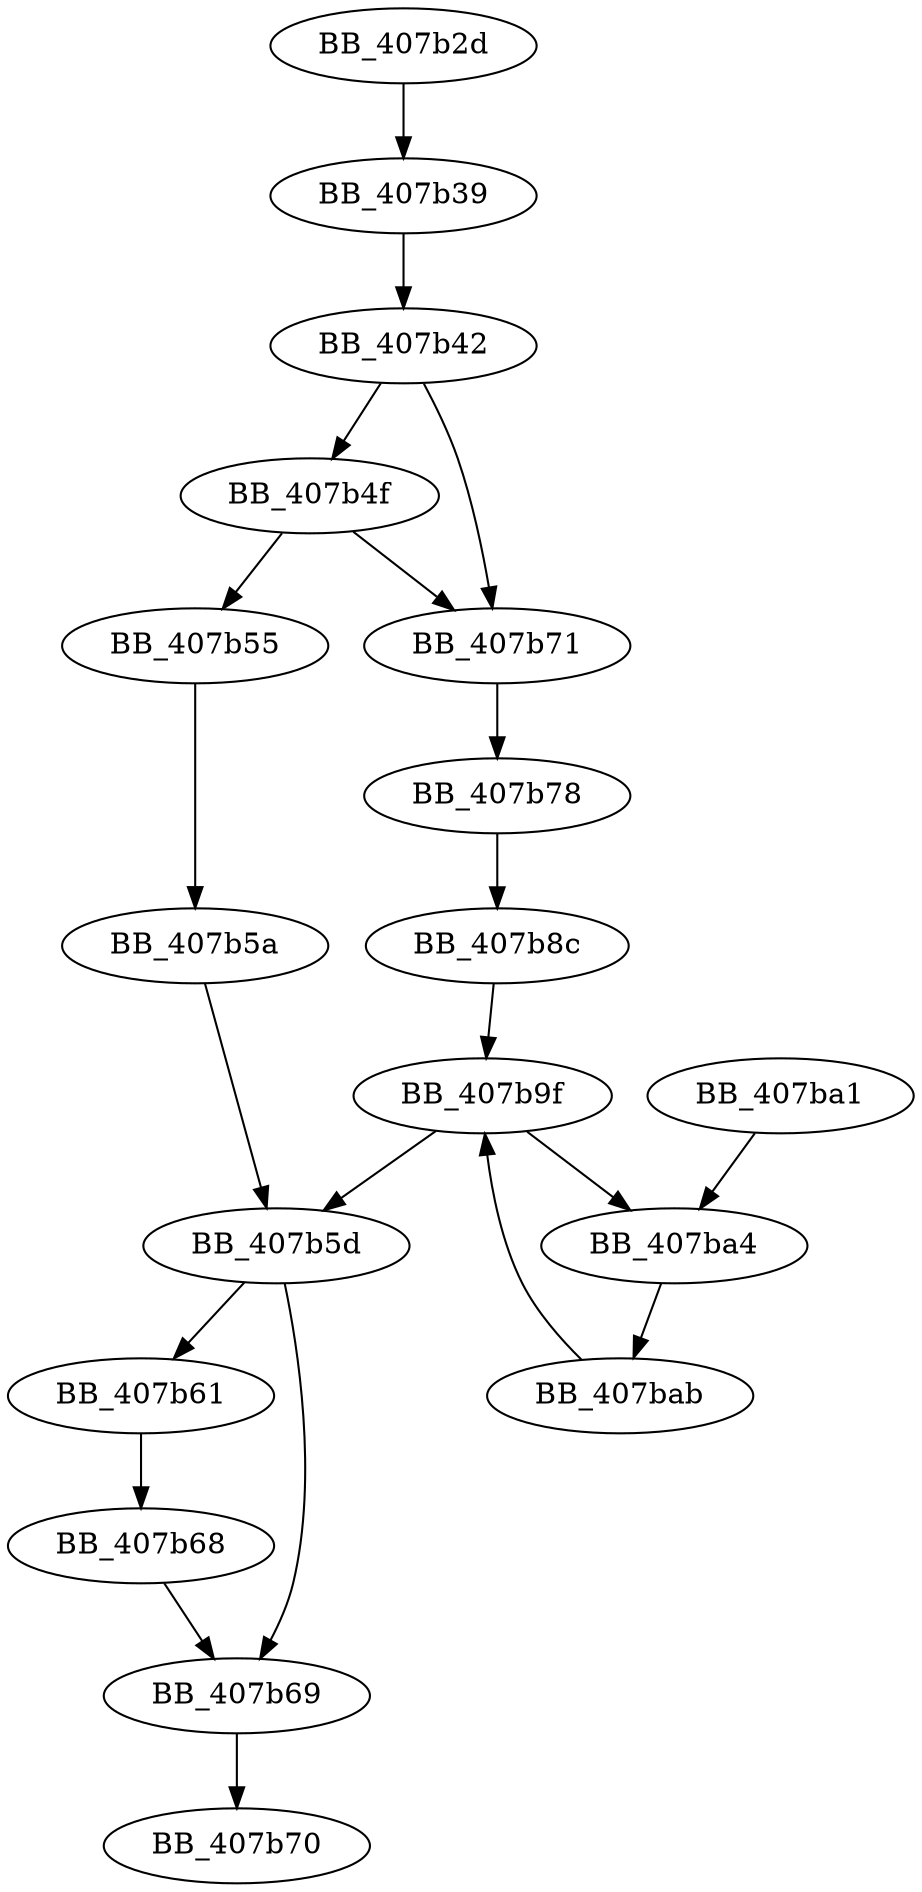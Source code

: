 DiGraph ___updatetlocinfo{
BB_407b2d->BB_407b39
BB_407b39->BB_407b42
BB_407b42->BB_407b4f
BB_407b42->BB_407b71
BB_407b4f->BB_407b55
BB_407b4f->BB_407b71
BB_407b55->BB_407b5a
BB_407b5a->BB_407b5d
BB_407b5d->BB_407b61
BB_407b5d->BB_407b69
BB_407b61->BB_407b68
BB_407b68->BB_407b69
BB_407b69->BB_407b70
BB_407b71->BB_407b78
BB_407b78->BB_407b8c
BB_407b8c->BB_407b9f
BB_407b9f->BB_407b5d
BB_407b9f->BB_407ba4
BB_407ba1->BB_407ba4
BB_407ba4->BB_407bab
BB_407bab->BB_407b9f
}
